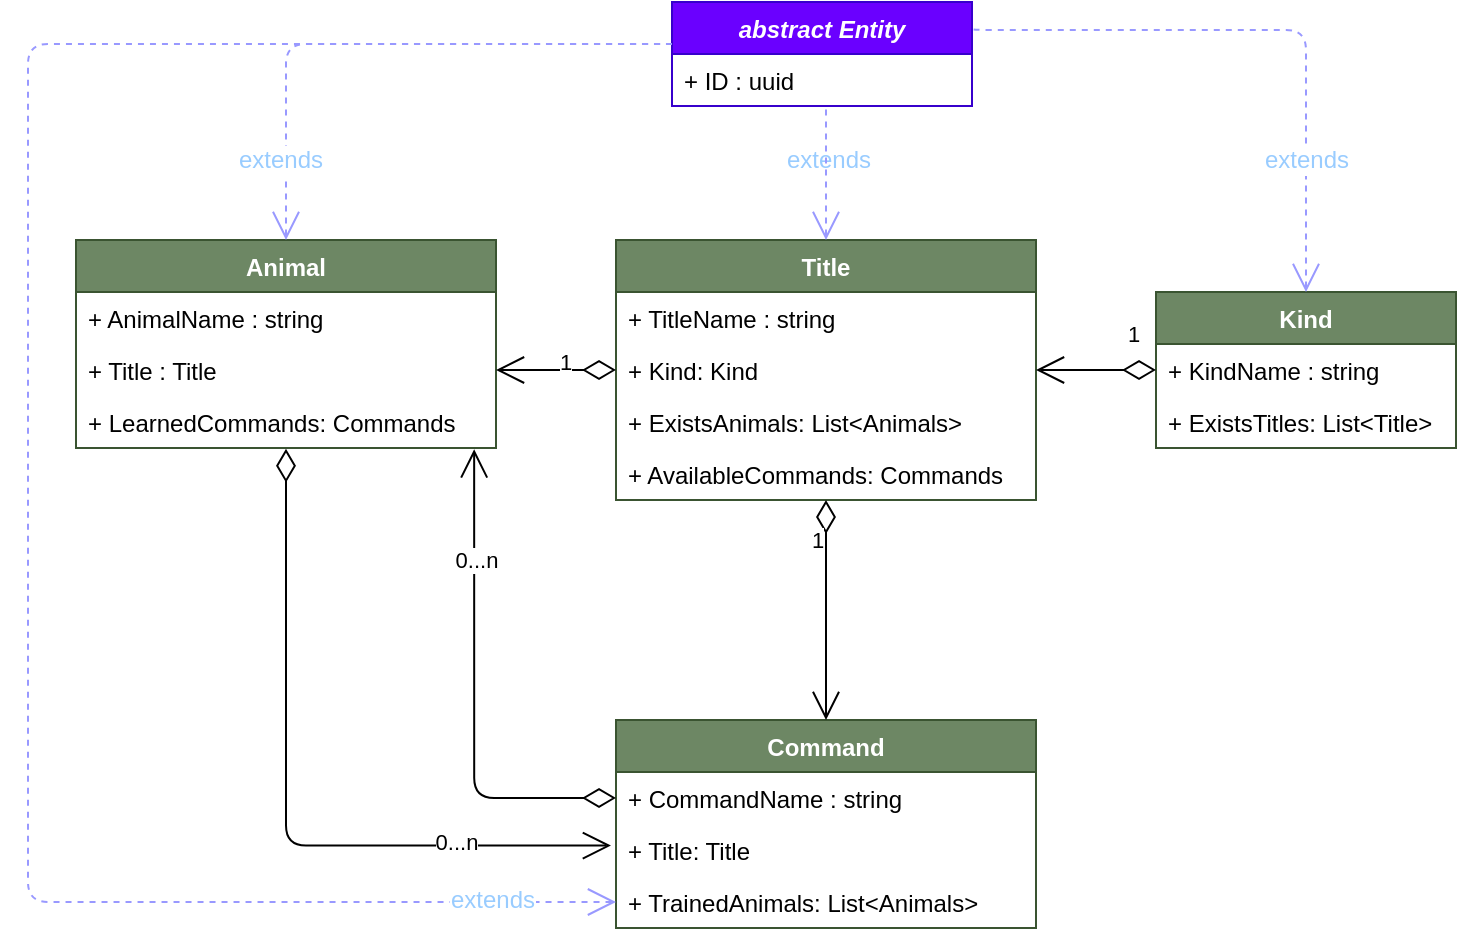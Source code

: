 <mxfile>
    <diagram id="5H6IJ_ymIJ3XZ_gDhl0d" name="Page-1">
        <mxGraphModel dx="931" dy="649" grid="0" gridSize="10" guides="1" tooltips="1" connect="1" arrows="1" fold="1" page="1" pageScale="1" pageWidth="827" pageHeight="1169" math="0" shadow="0">
            <root>
                <mxCell id="0"/>
                <mxCell id="1" parent="0"/>
                <mxCell id="2" value="Animal" style="swimlane;fontStyle=1;align=center;verticalAlign=top;childLayout=stackLayout;horizontal=1;startSize=26;horizontalStack=0;resizeParent=1;resizeParentMax=0;resizeLast=0;collapsible=1;marginBottom=0;fillColor=#6d8764;fontColor=#ffffff;strokeColor=#3A5431;" vertex="1" parent="1">
                    <mxGeometry x="62" y="163" width="210" height="104" as="geometry"/>
                </mxCell>
                <mxCell id="3" value="+ AnimalName : string" style="text;strokeColor=none;fillColor=none;align=left;verticalAlign=top;spacingLeft=4;spacingRight=4;overflow=hidden;rotatable=0;points=[[0,0.5],[1,0.5]];portConstraint=eastwest;" vertex="1" parent="2">
                    <mxGeometry y="26" width="210" height="26" as="geometry"/>
                </mxCell>
                <mxCell id="6" value="+ Title : Title" style="text;strokeColor=none;fillColor=none;align=left;verticalAlign=top;spacingLeft=4;spacingRight=4;overflow=hidden;rotatable=0;points=[[0,0.5],[1,0.5]];portConstraint=eastwest;" vertex="1" parent="2">
                    <mxGeometry y="52" width="210" height="26" as="geometry"/>
                </mxCell>
                <mxCell id="7" value="+ LearnedCommands: Commands" style="text;strokeColor=none;fillColor=none;align=left;verticalAlign=top;spacingLeft=4;spacingRight=4;overflow=hidden;rotatable=0;points=[[0,0.5],[1,0.5]];portConstraint=eastwest;" vertex="1" parent="2">
                    <mxGeometry y="78" width="210" height="26" as="geometry"/>
                </mxCell>
                <mxCell id="8" value="Title" style="swimlane;fontStyle=1;align=center;verticalAlign=top;childLayout=stackLayout;horizontal=1;startSize=26;horizontalStack=0;resizeParent=1;resizeParentMax=0;resizeLast=0;collapsible=1;marginBottom=0;fillColor=#6d8764;fontColor=#ffffff;strokeColor=#3A5431;" vertex="1" parent="1">
                    <mxGeometry x="332" y="163" width="210" height="130" as="geometry"/>
                </mxCell>
                <mxCell id="9" value="+ TitleName : string" style="text;strokeColor=none;fillColor=none;align=left;verticalAlign=top;spacingLeft=4;spacingRight=4;overflow=hidden;rotatable=0;points=[[0,0.5],[1,0.5]];portConstraint=eastwest;" vertex="1" parent="8">
                    <mxGeometry y="26" width="210" height="26" as="geometry"/>
                </mxCell>
                <mxCell id="10" value="+ Kind: Kind" style="text;strokeColor=none;fillColor=none;align=left;verticalAlign=top;spacingLeft=4;spacingRight=4;overflow=hidden;rotatable=0;points=[[0,0.5],[1,0.5]];portConstraint=eastwest;" vertex="1" parent="8">
                    <mxGeometry y="52" width="210" height="26" as="geometry"/>
                </mxCell>
                <mxCell id="19" value="+ ExistsAnimals: List&lt;Animals&gt;" style="text;strokeColor=none;fillColor=none;align=left;verticalAlign=top;spacingLeft=4;spacingRight=4;overflow=hidden;rotatable=0;points=[[0,0.5],[1,0.5]];portConstraint=eastwest;" vertex="1" parent="8">
                    <mxGeometry y="78" width="210" height="26" as="geometry"/>
                </mxCell>
                <mxCell id="11" value="+ AvailableCommands: Commands" style="text;strokeColor=none;fillColor=none;align=left;verticalAlign=top;spacingLeft=4;spacingRight=4;overflow=hidden;rotatable=0;points=[[0,0.5],[1,0.5]];portConstraint=eastwest;" vertex="1" parent="8">
                    <mxGeometry y="104" width="210" height="26" as="geometry"/>
                </mxCell>
                <mxCell id="14" value="Kind" style="swimlane;fontStyle=1;align=center;verticalAlign=top;childLayout=stackLayout;horizontal=1;startSize=26;horizontalStack=0;resizeParent=1;resizeParentMax=0;resizeLast=0;collapsible=1;marginBottom=0;fillColor=#6d8764;fontColor=#ffffff;strokeColor=#3A5431;" vertex="1" parent="1">
                    <mxGeometry x="602" y="189" width="150" height="78" as="geometry"/>
                </mxCell>
                <mxCell id="15" value="+ KindName : string" style="text;strokeColor=none;fillColor=none;align=left;verticalAlign=top;spacingLeft=4;spacingRight=4;overflow=hidden;rotatable=0;points=[[0,0.5],[1,0.5]];portConstraint=eastwest;" vertex="1" parent="14">
                    <mxGeometry y="26" width="150" height="26" as="geometry"/>
                </mxCell>
                <mxCell id="17" value="+ ExistsTitles: List&lt;Title&gt;" style="text;strokeColor=none;fillColor=none;align=left;verticalAlign=top;spacingLeft=4;spacingRight=4;overflow=hidden;rotatable=0;points=[[0,0.5],[1,0.5]];portConstraint=eastwest;" vertex="1" parent="14">
                    <mxGeometry y="52" width="150" height="26" as="geometry"/>
                </mxCell>
                <mxCell id="20" value="Command" style="swimlane;fontStyle=1;align=center;verticalAlign=top;childLayout=stackLayout;horizontal=1;startSize=26;horizontalStack=0;resizeParent=1;resizeParentMax=0;resizeLast=0;collapsible=1;marginBottom=0;fillColor=#6d8764;fontColor=#ffffff;strokeColor=#3A5431;" vertex="1" parent="1">
                    <mxGeometry x="332" y="403" width="210" height="104" as="geometry"/>
                </mxCell>
                <mxCell id="21" value="+ CommandName : string" style="text;strokeColor=none;fillColor=none;align=left;verticalAlign=top;spacingLeft=4;spacingRight=4;overflow=hidden;rotatable=0;points=[[0,0.5],[1,0.5]];portConstraint=eastwest;" vertex="1" parent="20">
                    <mxGeometry y="26" width="210" height="26" as="geometry"/>
                </mxCell>
                <mxCell id="22" value="+ Title: Title" style="text;strokeColor=none;fillColor=none;align=left;verticalAlign=top;spacingLeft=4;spacingRight=4;overflow=hidden;rotatable=0;points=[[0,0.5],[1,0.5]];portConstraint=eastwest;" vertex="1" parent="20">
                    <mxGeometry y="52" width="210" height="26" as="geometry"/>
                </mxCell>
                <mxCell id="23" value="+ TrainedAnimals: List&lt;Animals&gt;" style="text;strokeColor=none;fillColor=none;align=left;verticalAlign=top;spacingLeft=4;spacingRight=4;overflow=hidden;rotatable=0;points=[[0,0.5],[1,0.5]];portConstraint=eastwest;" vertex="1" parent="20">
                    <mxGeometry y="78" width="210" height="26" as="geometry"/>
                </mxCell>
                <mxCell id="26" value="1" style="endArrow=open;html=1;endSize=12;startArrow=diamondThin;startSize=14;startFill=0;edgeStyle=orthogonalEdgeStyle;align=left;verticalAlign=bottom;exitX=0;exitY=0.5;exitDx=0;exitDy=0;entryX=1;entryY=0.5;entryDx=0;entryDy=0;" edge="1" parent="1" source="15" target="10">
                    <mxGeometry x="-0.474" y="-9" relative="1" as="geometry">
                        <mxPoint x="352" y="333" as="sourcePoint"/>
                        <mxPoint x="512" y="333" as="targetPoint"/>
                        <mxPoint as="offset"/>
                    </mxGeometry>
                </mxCell>
                <mxCell id="27" value="1" style="endArrow=open;html=1;endSize=12;startArrow=diamondThin;startSize=14;startFill=0;edgeStyle=orthogonalEdgeStyle;align=left;verticalAlign=bottom;entryX=0.5;entryY=0;entryDx=0;entryDy=0;exitX=0.5;exitY=1;exitDx=0;exitDy=0;" edge="1" parent="1" source="8" target="20">
                    <mxGeometry x="-0.474" y="-9" relative="1" as="geometry">
                        <mxPoint x="442" y="353" as="sourcePoint"/>
                        <mxPoint x="622" y="313" as="targetPoint"/>
                        <mxPoint as="offset"/>
                        <Array as="points"/>
                    </mxGeometry>
                </mxCell>
                <mxCell id="28" value="1" style="endArrow=open;html=1;endSize=12;startArrow=diamondThin;startSize=14;startFill=0;edgeStyle=orthogonalEdgeStyle;align=left;verticalAlign=bottom;exitX=0;exitY=0.5;exitDx=0;exitDy=0;entryX=1;entryY=0.5;entryDx=0;entryDy=0;" edge="1" parent="1" source="10" target="6">
                    <mxGeometry y="5" relative="1" as="geometry">
                        <mxPoint x="312" y="253" as="sourcePoint"/>
                        <mxPoint x="312" y="213" as="targetPoint"/>
                        <mxPoint as="offset"/>
                        <Array as="points"/>
                    </mxGeometry>
                </mxCell>
                <mxCell id="30" value="" style="endArrow=open;html=1;endSize=12;startArrow=diamondThin;startSize=14;startFill=0;edgeStyle=orthogonalEdgeStyle;exitX=0;exitY=0.5;exitDx=0;exitDy=0;entryX=0.948;entryY=1.026;entryDx=0;entryDy=0;entryPerimeter=0;" edge="1" parent="1" source="21" target="7">
                    <mxGeometry relative="1" as="geometry">
                        <mxPoint x="132" y="433" as="sourcePoint"/>
                        <mxPoint x="202" y="273" as="targetPoint"/>
                    </mxGeometry>
                </mxCell>
                <mxCell id="33" value="0...n" style="edgeLabel;html=1;align=center;verticalAlign=middle;resizable=0;points=[];" vertex="1" connectable="0" parent="30">
                    <mxGeometry x="-0.767" y="1" relative="1" as="geometry">
                        <mxPoint x="-42" y="-120" as="offset"/>
                    </mxGeometry>
                </mxCell>
                <mxCell id="34" value="" style="endArrow=open;html=1;endSize=12;startArrow=diamondThin;startSize=14;startFill=0;edgeStyle=orthogonalEdgeStyle;exitX=0.5;exitY=1.013;exitDx=0;exitDy=0;exitPerimeter=0;entryX=-0.012;entryY=0.415;entryDx=0;entryDy=0;entryPerimeter=0;" edge="1" parent="1" source="7" target="22">
                    <mxGeometry relative="1" as="geometry">
                        <mxPoint x="107" y="272.2" as="sourcePoint"/>
                        <mxPoint x="92" y="333" as="targetPoint"/>
                        <Array as="points">
                            <mxPoint x="167" y="466"/>
                        </Array>
                    </mxGeometry>
                </mxCell>
                <mxCell id="37" value="0...n" style="edgeLabel;html=1;align=center;verticalAlign=middle;resizable=0;points=[];" vertex="1" connectable="0" parent="34">
                    <mxGeometry x="-0.767" y="1" relative="1" as="geometry">
                        <mxPoint x="84" y="154" as="offset"/>
                    </mxGeometry>
                </mxCell>
                <mxCell id="39" value="abstract Entity" style="swimlane;fontStyle=3;align=center;verticalAlign=top;childLayout=stackLayout;horizontal=1;startSize=26;horizontalStack=0;resizeParent=1;resizeParentMax=0;resizeLast=0;collapsible=1;marginBottom=0;fontSize=12;fillColor=#6a00ff;fontColor=#ffffff;strokeColor=#3700CC;" vertex="1" parent="1">
                    <mxGeometry x="360" y="44" width="150" height="52" as="geometry"/>
                </mxCell>
                <mxCell id="40" value="+ ID : uuid" style="text;strokeColor=none;fillColor=none;align=left;verticalAlign=top;spacingLeft=4;spacingRight=4;overflow=hidden;rotatable=0;points=[[0,0.5],[1,0.5]];portConstraint=eastwest;" vertex="1" parent="39">
                    <mxGeometry y="26" width="150" height="26" as="geometry"/>
                </mxCell>
                <mxCell id="45" value="" style="edgeStyle=orthogonalEdgeStyle;html=1;startArrow=open;endArrow=none;startSize=12;verticalAlign=bottom;dashed=1;labelBackgroundColor=none;fontSize=12;entryX=1;entryY=0.25;entryDx=0;entryDy=0;exitX=0.5;exitY=0;exitDx=0;exitDy=0;fillColor=#0050ef;strokeColor=#9999FF;" edge="1" parent="1" source="14" target="39">
                    <mxGeometry x="0.098" y="-9" width="160" relative="1" as="geometry">
                        <mxPoint x="743" y="143" as="sourcePoint"/>
                        <mxPoint x="569" y="15" as="targetPoint"/>
                        <Array as="points">
                            <mxPoint x="677" y="58"/>
                            <mxPoint x="510" y="58"/>
                        </Array>
                        <mxPoint as="offset"/>
                    </mxGeometry>
                </mxCell>
                <mxCell id="49" value="extends" style="edgeLabel;html=1;align=center;verticalAlign=middle;resizable=0;points=[];fontSize=12;fontColor=#99CCFF;" vertex="1" connectable="0" parent="45">
                    <mxGeometry x="0.714" relative="1" as="geometry">
                        <mxPoint x="-114" y="65" as="offset"/>
                    </mxGeometry>
                </mxCell>
                <mxCell id="46" value="" style="edgeStyle=orthogonalEdgeStyle;html=1;startArrow=open;endArrow=none;startSize=12;verticalAlign=bottom;dashed=1;labelBackgroundColor=none;fontSize=12;entryX=0.507;entryY=1.045;entryDx=0;entryDy=0;fillColor=#0050ef;strokeColor=#9999FF;entryPerimeter=0;exitX=0.5;exitY=0;exitDx=0;exitDy=0;" edge="1" parent="1" source="8" target="40">
                    <mxGeometry x="0.098" y="-9" width="160" relative="1" as="geometry">
                        <mxPoint x="429" y="157" as="sourcePoint"/>
                        <mxPoint x="513.15" y="92.164" as="targetPoint"/>
                        <mxPoint as="offset"/>
                        <Array as="points">
                            <mxPoint x="437" y="98"/>
                        </Array>
                    </mxGeometry>
                </mxCell>
                <mxCell id="47" value="" style="edgeStyle=orthogonalEdgeStyle;html=1;startArrow=open;endArrow=none;startSize=12;verticalAlign=bottom;dashed=1;labelBackgroundColor=none;fontSize=12;fillColor=#0050ef;strokeColor=#9999FF;exitX=0.5;exitY=0;exitDx=0;exitDy=0;" edge="1" parent="1" source="2" target="39">
                    <mxGeometry x="0.098" y="-9" width="160" relative="1" as="geometry">
                        <mxPoint x="289.95" y="129.83" as="sourcePoint"/>
                        <mxPoint x="289.0" y="64.0" as="targetPoint"/>
                        <mxPoint as="offset"/>
                        <Array as="points">
                            <mxPoint x="167" y="65"/>
                        </Array>
                    </mxGeometry>
                </mxCell>
                <mxCell id="48" value="" style="edgeStyle=orthogonalEdgeStyle;html=1;startArrow=open;endArrow=none;startSize=12;verticalAlign=bottom;dashed=1;labelBackgroundColor=none;fontSize=12;fillColor=#0050ef;strokeColor=#9999FF;exitX=0;exitY=0.5;exitDx=0;exitDy=0;" edge="1" parent="1" source="23" target="39">
                    <mxGeometry x="0.098" y="-9" width="160" relative="1" as="geometry">
                        <mxPoint x="70" y="364" as="sourcePoint"/>
                        <mxPoint x="296" y="65" as="targetPoint"/>
                        <mxPoint as="offset"/>
                        <Array as="points">
                            <mxPoint x="38" y="494"/>
                            <mxPoint x="38" y="65"/>
                        </Array>
                    </mxGeometry>
                </mxCell>
                <mxCell id="50" value="&lt;span style=&quot;color: rgba(0, 0, 0, 0); font-family: monospace; font-size: 0px; text-align: start; background-color: rgb(42, 37, 47);&quot;&gt;%3CmxGraphModel%3E%3Croot%3E%3CmxCell%20id%3D%220%22%2F%3E%3CmxCell%20id%3D%221%22%20parent%3D%220%22%2F%3E%3CmxCell%20id%3D%222%22%20value%3D%22extends%22%20style%3D%22edgeLabel%3Bhtml%3D1%3Balign%3Dcenter%3BverticalAlign%3Dmiddle%3Bresizable%3D0%3Bpoints%3D%5B%5D%3BfontSize%3D12%3BfontColor%3D%2399CCFF%3B%22%20vertex%3D%221%22%20connectable%3D%220%22%20parent%3D%221%22%3E%3CmxGeometry%20x%3D%22551.457%22%20y%3D%2217%22%20as%3D%22geometry%22%2F%3E%3C%2FmxCell%3E%3C%2Froot%3E%3C%2FmxGraphModel%3E&lt;/span&gt;" style="edgeLabel;html=1;align=center;verticalAlign=middle;resizable=0;points=[];fontSize=12;fontColor=#99CCFF;" vertex="1" connectable="0" parent="48">
                    <mxGeometry x="0.84" y="-1" relative="1" as="geometry">
                        <mxPoint as="offset"/>
                    </mxGeometry>
                </mxCell>
                <mxCell id="51" value="extends" style="edgeLabel;html=1;align=center;verticalAlign=middle;resizable=0;points=[];fontSize=12;fontColor=#99CCFF;" vertex="1" connectable="0" parent="1">
                    <mxGeometry x="163.997" y="123" as="geometry"/>
                </mxCell>
                <mxCell id="52" value="extends" style="edgeLabel;html=1;align=center;verticalAlign=middle;resizable=0;points=[];fontSize=12;fontColor=#99CCFF;" vertex="1" connectable="0" parent="1">
                    <mxGeometry x="676.997" y="123" as="geometry"/>
                </mxCell>
                <mxCell id="53" value="extends" style="edgeLabel;html=1;align=center;verticalAlign=middle;resizable=0;points=[];fontSize=12;fontColor=#99CCFF;" vertex="1" connectable="0" parent="1">
                    <mxGeometry x="269.997" y="493" as="geometry"/>
                </mxCell>
            </root>
        </mxGraphModel>
    </diagram>
</mxfile>